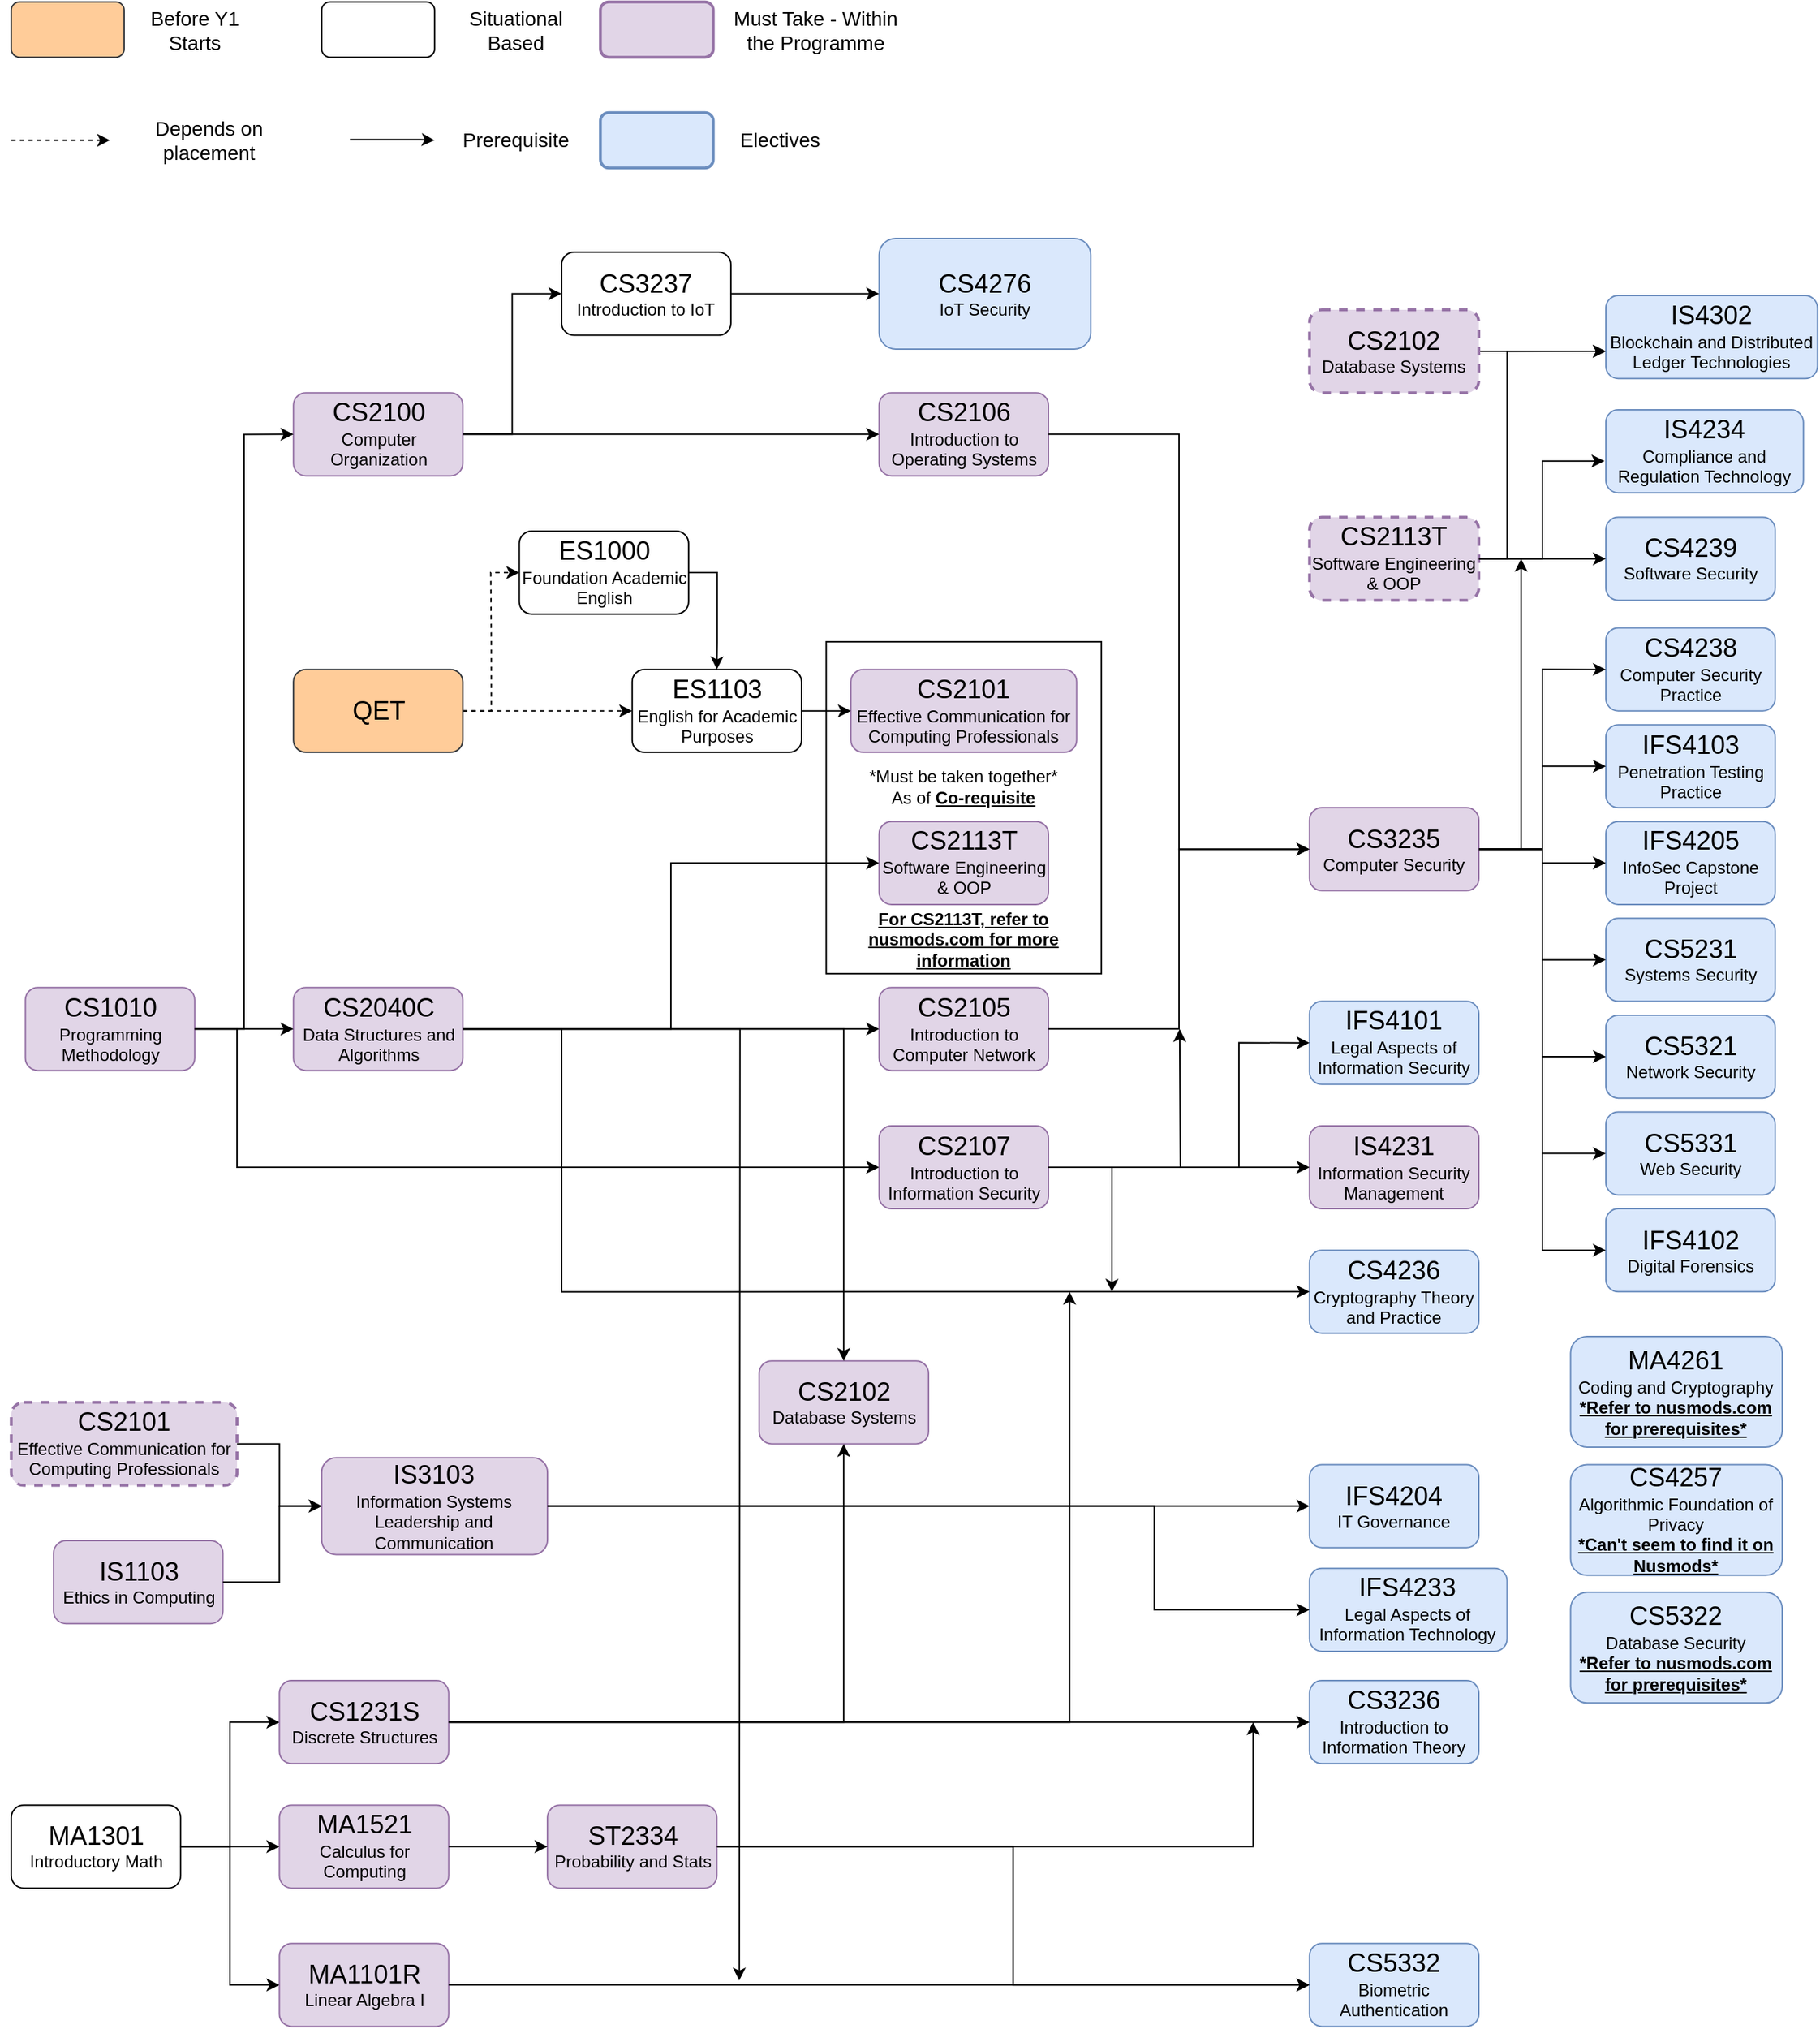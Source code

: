 <mxfile version="13.5.5" type="device"><diagram id="yVpr01QvEqYqDaxI91Rl" name="Page-1"><mxGraphModel dx="2272" dy="1894" grid="1" gridSize="10" guides="1" tooltips="1" connect="1" arrows="1" fold="1" page="1" pageScale="1" pageWidth="850" pageHeight="1100" math="0" shadow="0"><root><mxCell id="0"/><mxCell id="1" parent="0"/><mxCell id="YrVes_thrsDzoESMy91Z-22" value="" style="rounded=0;whiteSpace=wrap;html=1;" parent="1" vertex="1"><mxGeometry x="500.79" y="-127.55" width="192.771" height="232.453" as="geometry"/></mxCell><mxCell id="YrVes_thrsDzoESMy91Z-3" value="&lt;font&gt;&lt;span style=&quot;font-size: 18px&quot;&gt;CS1010&lt;/span&gt;&lt;br&gt;&lt;font style=&quot;font-size: 12px&quot;&gt;Programming Methodology&lt;/font&gt;&lt;br&gt;&lt;/font&gt;" style="rounded=1;whiteSpace=wrap;html=1;fillColor=#e1d5e7;strokeColor=#9673a6;" parent="1" vertex="1"><mxGeometry x="-60.224" y="114.588" width="118.629" height="58.113" as="geometry"/></mxCell><mxCell id="YrVes_thrsDzoESMy91Z-5" value="&lt;font&gt;&lt;span style=&quot;font-size: 18px&quot;&gt;MA1301&lt;/span&gt;&lt;br&gt;&lt;font style=&quot;font-size: 12px&quot;&gt;Introductory Math&lt;/font&gt;&lt;br&gt;&lt;/font&gt;" style="rounded=1;whiteSpace=wrap;html=1;" parent="1" vertex="1"><mxGeometry x="-70.11" y="687.231" width="118.629" height="58.113" as="geometry"/></mxCell><mxCell id="YrVes_thrsDzoESMy91Z-70" style="edgeStyle=orthogonalEdgeStyle;rounded=0;orthogonalLoop=1;jettySize=auto;html=1;exitX=1;exitY=0.5;exitDx=0;exitDy=0;" parent="1" source="YrVes_thrsDzoESMy91Z-6" edge="1"><mxGeometry relative="1" as="geometry"><mxPoint x="671.319" y="327.67" as="targetPoint"/><Array as="points"><mxPoint x="671" y="629"/></Array></mxGeometry></mxCell><mxCell id="YrVes_thrsDzoESMy91Z-6" value="&lt;font&gt;&lt;span style=&quot;font-size: 18px&quot;&gt;CS1231S&lt;br&gt;&lt;/span&gt;Discrete Structures&lt;br&gt;&lt;/font&gt;" style="rounded=1;whiteSpace=wrap;html=1;fillColor=#e1d5e7;strokeColor=#9673a6;" parent="1" vertex="1"><mxGeometry x="117.719" y="600.062" width="118.629" height="58.113" as="geometry"/></mxCell><mxCell id="YrVes_thrsDzoESMy91Z-59" style="edgeStyle=orthogonalEdgeStyle;rounded=0;orthogonalLoop=1;jettySize=auto;html=1;entryX=0;entryY=0.5;entryDx=0;entryDy=0;" parent="1" source="YrVes_thrsDzoESMy91Z-5" target="YrVes_thrsDzoESMy91Z-6" edge="1"><mxGeometry relative="1" as="geometry"/></mxCell><mxCell id="YrVes_thrsDzoESMy91Z-7" value="&lt;font&gt;&lt;span style=&quot;font-size: 18px&quot;&gt;MA1101R&lt;br&gt;&lt;/span&gt;Linear Algebra I&lt;br&gt;&lt;/font&gt;" style="rounded=1;whiteSpace=wrap;html=1;fillColor=#e1d5e7;strokeColor=#9673a6;" parent="1" vertex="1"><mxGeometry x="117.719" y="784.087" width="118.629" height="58.113" as="geometry"/></mxCell><mxCell id="YrVes_thrsDzoESMy91Z-60" style="edgeStyle=orthogonalEdgeStyle;rounded=0;orthogonalLoop=1;jettySize=auto;html=1;entryX=0;entryY=0.5;entryDx=0;entryDy=0;" parent="1" source="YrVes_thrsDzoESMy91Z-5" target="YrVes_thrsDzoESMy91Z-7" edge="1"><mxGeometry relative="1" as="geometry"/></mxCell><mxCell id="YrVes_thrsDzoESMy91Z-8" value="&lt;font&gt;&lt;span style=&quot;font-size: 18px&quot;&gt;MA1521&lt;br&gt;&lt;/span&gt;Calculus for Computing&lt;br&gt;&lt;/font&gt;" style="rounded=1;whiteSpace=wrap;html=1;fillColor=#e1d5e7;strokeColor=#9673a6;" parent="1" vertex="1"><mxGeometry x="117.719" y="687.231" width="118.629" height="58.113" as="geometry"/></mxCell><mxCell id="YrVes_thrsDzoESMy91Z-61" style="edgeStyle=orthogonalEdgeStyle;rounded=0;orthogonalLoop=1;jettySize=auto;html=1;entryX=0;entryY=0.5;entryDx=0;entryDy=0;" parent="1" source="YrVes_thrsDzoESMy91Z-5" target="YrVes_thrsDzoESMy91Z-8" edge="1"><mxGeometry relative="1" as="geometry"/></mxCell><mxCell id="YrVes_thrsDzoESMy91Z-66" style="edgeStyle=orthogonalEdgeStyle;rounded=0;orthogonalLoop=1;jettySize=auto;html=1;" parent="1" source="YrVes_thrsDzoESMy91Z-9" edge="1"><mxGeometry relative="1" as="geometry"><mxPoint x="799.833" y="629.118" as="targetPoint"/><Array as="points"><mxPoint x="799.833" y="716.288"/><mxPoint x="799.833" y="629.118"/></Array></mxGeometry></mxCell><mxCell id="YrVes_thrsDzoESMy91Z-9" value="&lt;font&gt;&lt;span style=&quot;font-size: 18px&quot;&gt;ST2334&lt;br&gt;&lt;/span&gt;Probability and Stats&lt;br&gt;&lt;/font&gt;" style="rounded=1;whiteSpace=wrap;html=1;fillColor=#e1d5e7;strokeColor=#9673a6;" parent="1" vertex="1"><mxGeometry x="305.547" y="687.231" width="118.629" height="58.113" as="geometry"/></mxCell><mxCell id="YrVes_thrsDzoESMy91Z-62" style="edgeStyle=orthogonalEdgeStyle;rounded=0;orthogonalLoop=1;jettySize=auto;html=1;entryX=0;entryY=0.5;entryDx=0;entryDy=0;" parent="1" source="YrVes_thrsDzoESMy91Z-8" target="YrVes_thrsDzoESMy91Z-9" edge="1"><mxGeometry relative="1" as="geometry"/></mxCell><mxCell id="YrVes_thrsDzoESMy91Z-11" value="&lt;font&gt;&lt;span style=&quot;font-size: 18px&quot;&gt;IS1103&lt;/span&gt;&lt;br&gt;&lt;font style=&quot;font-size: 12px&quot;&gt;Ethics in Computing&lt;/font&gt;&lt;br&gt;&lt;/font&gt;" style="rounded=1;whiteSpace=wrap;html=1;fillColor=#e1d5e7;strokeColor=#9673a6;" parent="1" vertex="1"><mxGeometry x="-40.453" y="502.01" width="118.629" height="58.113" as="geometry"/></mxCell><mxCell id="YrVes_thrsDzoESMy91Z-50" style="edgeStyle=orthogonalEdgeStyle;rounded=0;orthogonalLoop=1;jettySize=auto;html=1;" parent="1" source="YrVes_thrsDzoESMy91Z-12" edge="1"><mxGeometry relative="1" as="geometry"><mxPoint x="748.427" y="143.645" as="targetPoint"/></mxGeometry></mxCell><mxCell id="YrVes_thrsDzoESMy91Z-69" style="edgeStyle=orthogonalEdgeStyle;rounded=0;orthogonalLoop=1;jettySize=auto;html=1;" parent="1" source="YrVes_thrsDzoESMy91Z-12" edge="1"><mxGeometry relative="1" as="geometry"><mxPoint x="700.976" y="327.67" as="targetPoint"/><Array as="points"><mxPoint x="700.976" y="240.5"/></Array></mxGeometry></mxCell><mxCell id="YrVes_thrsDzoESMy91Z-12" value="&lt;font&gt;&lt;span style=&quot;font-size: 18px&quot;&gt;CS2107&lt;/span&gt;&lt;br&gt;&lt;font style=&quot;font-size: 12px&quot;&gt;Introduction to Information Security&lt;/font&gt;&lt;br&gt;&lt;/font&gt;" style="rounded=1;whiteSpace=wrap;html=1;fillColor=#e1d5e7;strokeColor=#9673a6;" parent="1" vertex="1"><mxGeometry x="537.861" y="211.444" width="118.629" height="58.113" as="geometry"/></mxCell><mxCell id="YrVes_thrsDzoESMy91Z-46" style="edgeStyle=orthogonalEdgeStyle;rounded=0;orthogonalLoop=1;jettySize=auto;html=1;entryX=0;entryY=0.5;entryDx=0;entryDy=0;" parent="1" source="YrVes_thrsDzoESMy91Z-3" target="YrVes_thrsDzoESMy91Z-12" edge="1"><mxGeometry relative="1" as="geometry"><Array as="points"><mxPoint x="88.061" y="143.645"/><mxPoint x="88.061" y="240.5"/></Array></mxGeometry></mxCell><mxCell id="3j98LmaS-S8kXMzRP9OV-1" style="edgeStyle=orthogonalEdgeStyle;rounded=0;orthogonalLoop=1;jettySize=auto;html=1;" parent="1" source="YrVes_thrsDzoESMy91Z-13" edge="1"><mxGeometry relative="1" as="geometry"><mxPoint x="439.89" y="810.06" as="targetPoint"/></mxGeometry></mxCell><mxCell id="YrVes_thrsDzoESMy91Z-13" value="&lt;font&gt;&lt;span style=&quot;font-size: 18px&quot;&gt;CS2040C&lt;/span&gt;&lt;br&gt;Data Structures and Algorithms&lt;br&gt;&lt;/font&gt;" style="rounded=1;whiteSpace=wrap;html=1;fillColor=#e1d5e7;strokeColor=#9673a6;" parent="1" vertex="1"><mxGeometry x="127.604" y="114.588" width="118.629" height="58.113" as="geometry"/></mxCell><mxCell id="YrVes_thrsDzoESMy91Z-18" style="edgeStyle=orthogonalEdgeStyle;rounded=0;orthogonalLoop=1;jettySize=auto;html=1;entryX=0;entryY=0.5;entryDx=0;entryDy=0;" parent="1" source="YrVes_thrsDzoESMy91Z-3" target="YrVes_thrsDzoESMy91Z-13" edge="1"><mxGeometry relative="1" as="geometry"/></mxCell><mxCell id="3j98LmaS-S8kXMzRP9OV-3" style="edgeStyle=orthogonalEdgeStyle;rounded=0;orthogonalLoop=1;jettySize=auto;html=1;entryX=0;entryY=0.5;entryDx=0;entryDy=0;" parent="1" source="YrVes_thrsDzoESMy91Z-14" target="3j98LmaS-S8kXMzRP9OV-2" edge="1"><mxGeometry relative="1" as="geometry"/></mxCell><mxCell id="YrVes_thrsDzoESMy91Z-14" value="&lt;font&gt;&lt;span style=&quot;font-size: 18px&quot;&gt;CS2100&lt;/span&gt;&lt;br&gt;Computer Organization&lt;br&gt;&lt;/font&gt;" style="rounded=1;whiteSpace=wrap;html=1;fillColor=#e1d5e7;strokeColor=#9673a6;" parent="1" vertex="1"><mxGeometry x="127.604" y="-301.89" width="118.629" height="58.113" as="geometry"/></mxCell><mxCell id="YrVes_thrsDzoESMy91Z-19" style="edgeStyle=orthogonalEdgeStyle;rounded=0;orthogonalLoop=1;jettySize=auto;html=1;entryX=0;entryY=0.5;entryDx=0;entryDy=0;" parent="1" source="YrVes_thrsDzoESMy91Z-3" target="YrVes_thrsDzoESMy91Z-14" edge="1"><mxGeometry relative="1" as="geometry"/></mxCell><mxCell id="YrVes_thrsDzoESMy91Z-15" value="&lt;font&gt;&lt;span style=&quot;font-size: 18px&quot;&gt;CS2102&lt;/span&gt;&lt;br&gt;Database Systems&lt;br&gt;&lt;/font&gt;" style="rounded=1;whiteSpace=wrap;html=1;fillColor=#e1d5e7;strokeColor=#9673a6;" parent="1" vertex="1"><mxGeometry x="453.833" y="376.098" width="118.629" height="58.113" as="geometry"/></mxCell><mxCell id="YrVes_thrsDzoESMy91Z-17" style="edgeStyle=orthogonalEdgeStyle;rounded=0;orthogonalLoop=1;jettySize=auto;html=1;" parent="1" source="YrVes_thrsDzoESMy91Z-6" target="YrVes_thrsDzoESMy91Z-15" edge="1"><mxGeometry relative="1" as="geometry"/></mxCell><mxCell id="YrVes_thrsDzoESMy91Z-16" style="edgeStyle=orthogonalEdgeStyle;rounded=0;orthogonalLoop=1;jettySize=auto;html=1;" parent="1" source="YrVes_thrsDzoESMy91Z-13" target="YrVes_thrsDzoESMy91Z-15" edge="1"><mxGeometry relative="1" as="geometry"/></mxCell><mxCell id="YrVes_thrsDzoESMy91Z-20" value="&lt;font&gt;&lt;span style=&quot;font-size: 18px&quot;&gt;CS2113T&lt;/span&gt;&lt;br&gt;Software Engineering &amp;amp; OOP&lt;br&gt;&lt;/font&gt;" style="rounded=1;whiteSpace=wrap;html=1;fillColor=#e1d5e7;strokeColor=#9673a6;" parent="1" vertex="1"><mxGeometry x="537.861" y="-1.638" width="118.629" height="58.113" as="geometry"/></mxCell><mxCell id="YrVes_thrsDzoESMy91Z-21" style="edgeStyle=orthogonalEdgeStyle;rounded=0;orthogonalLoop=1;jettySize=auto;html=1;entryX=0;entryY=0.5;entryDx=0;entryDy=0;" parent="1" source="YrVes_thrsDzoESMy91Z-13" target="YrVes_thrsDzoESMy91Z-20" edge="1"><mxGeometry relative="1" as="geometry"/></mxCell><mxCell id="YrVes_thrsDzoESMy91Z-23" value="*Must be taken together*&lt;br&gt;As of &lt;b&gt;&lt;u&gt;Co-requisite&lt;br&gt;&lt;/u&gt;&lt;/b&gt;" style="text;html=1;strokeColor=none;fillColor=none;align=center;verticalAlign=middle;whiteSpace=wrap;rounded=0;" parent="1" vertex="1"><mxGeometry x="523.033" y="-40.38" width="148.286" height="29.057" as="geometry"/></mxCell><mxCell id="YrVes_thrsDzoESMy91Z-24" value="&lt;font&gt;&lt;span style=&quot;font-size: 18px&quot;&gt;CS2101&lt;/span&gt;&lt;br&gt;Effective Communication for Computing Professionals&lt;br&gt;&lt;/font&gt;" style="rounded=1;whiteSpace=wrap;html=1;fillColor=#e1d5e7;strokeColor=#9673a6;" parent="1" vertex="1"><mxGeometry x="518.09" y="-108.179" width="158.171" height="58.113" as="geometry"/></mxCell><mxCell id="YrVes_thrsDzoESMy91Z-25" value="&lt;font&gt;&lt;span style=&quot;font-size: 18px&quot;&gt;ES1000&lt;/span&gt;&lt;br&gt;Foundation Academic English&lt;br&gt;&lt;/font&gt;" style="rounded=1;whiteSpace=wrap;html=1;" parent="1" vertex="1"><mxGeometry x="285.776" y="-205.034" width="118.629" height="58.113" as="geometry"/></mxCell><mxCell id="YrVes_thrsDzoESMy91Z-31" style="edgeStyle=orthogonalEdgeStyle;rounded=0;orthogonalLoop=1;jettySize=auto;html=1;entryX=0;entryY=0.5;entryDx=0;entryDy=0;exitX=1;exitY=0.5;exitDx=0;exitDy=0;" parent="1" source="YrVes_thrsDzoESMy91Z-26" target="YrVes_thrsDzoESMy91Z-24" edge="1"><mxGeometry relative="1" as="geometry"><mxPoint x="493.376" y="-79.122" as="sourcePoint"/></mxGeometry></mxCell><mxCell id="YrVes_thrsDzoESMy91Z-26" value="&lt;font&gt;&lt;span style=&quot;font-size: 18px&quot;&gt;ES1103&lt;/span&gt;&lt;br&gt;English for Academic Purposes&lt;br&gt;&lt;/font&gt;" style="rounded=1;whiteSpace=wrap;html=1;" parent="1" vertex="1"><mxGeometry x="364.861" y="-108.179" width="118.629" height="58.113" as="geometry"/></mxCell><mxCell id="YrVes_thrsDzoESMy91Z-30" style="edgeStyle=orthogonalEdgeStyle;rounded=0;orthogonalLoop=1;jettySize=auto;html=1;entryX=0.5;entryY=0;entryDx=0;entryDy=0;exitX=1;exitY=0.5;exitDx=0;exitDy=0;" parent="1" source="YrVes_thrsDzoESMy91Z-25" target="YrVes_thrsDzoESMy91Z-26" edge="1"><mxGeometry relative="1" as="geometry"/></mxCell><mxCell id="YrVes_thrsDzoESMy91Z-28" style="edgeStyle=orthogonalEdgeStyle;rounded=0;orthogonalLoop=1;jettySize=auto;html=1;entryX=0;entryY=0.5;entryDx=0;entryDy=0;dashed=1;" parent="1" source="YrVes_thrsDzoESMy91Z-27" target="YrVes_thrsDzoESMy91Z-25" edge="1"><mxGeometry relative="1" as="geometry"/></mxCell><mxCell id="YrVes_thrsDzoESMy91Z-29" style="edgeStyle=orthogonalEdgeStyle;rounded=0;orthogonalLoop=1;jettySize=auto;html=1;dashed=1;" parent="1" source="YrVes_thrsDzoESMy91Z-27" target="YrVes_thrsDzoESMy91Z-26" edge="1"><mxGeometry relative="1" as="geometry"/></mxCell><mxCell id="YrVes_thrsDzoESMy91Z-27" value="&lt;font&gt;&lt;span style=&quot;font-size: 18px&quot;&gt;QET&lt;/span&gt;&lt;br&gt;&lt;/font&gt;" style="rounded=1;whiteSpace=wrap;html=1;fillColor=#ffcc99;strokeColor=#36393d;" parent="1" vertex="1"><mxGeometry x="127.604" y="-108.179" width="118.629" height="58.113" as="geometry"/></mxCell><mxCell id="YrVes_thrsDzoESMy91Z-32" value="&lt;b&gt;&lt;u&gt;For CS2113T, refer to nusmods.com for more information&lt;br&gt;&lt;/u&gt;&lt;/b&gt;" style="text;html=1;strokeColor=none;fillColor=none;align=center;verticalAlign=middle;whiteSpace=wrap;rounded=0;" parent="1" vertex="1"><mxGeometry x="523.033" y="66.161" width="148.286" height="29.057" as="geometry"/></mxCell><mxCell id="YrVes_thrsDzoESMy91Z-34" value="&lt;font&gt;&lt;span style=&quot;font-size: 18px&quot;&gt;CS2105&lt;/span&gt;&lt;br&gt;Introduction to Computer Network&lt;br&gt;&lt;/font&gt;" style="rounded=1;whiteSpace=wrap;html=1;fillColor=#e1d5e7;strokeColor=#9673a6;" parent="1" vertex="1"><mxGeometry x="537.861" y="114.588" width="118.629" height="58.113" as="geometry"/></mxCell><mxCell id="YrVes_thrsDzoESMy91Z-35" style="edgeStyle=orthogonalEdgeStyle;rounded=0;orthogonalLoop=1;jettySize=auto;html=1;entryX=0;entryY=0.5;entryDx=0;entryDy=0;" parent="1" source="YrVes_thrsDzoESMy91Z-13" target="YrVes_thrsDzoESMy91Z-34" edge="1"><mxGeometry relative="1" as="geometry"/></mxCell><mxCell id="YrVes_thrsDzoESMy91Z-36" value="&lt;font&gt;&lt;span style=&quot;font-size: 18px&quot;&gt;CS2106&lt;/span&gt;&lt;br&gt;Introduction to Operating Systems&lt;br&gt;&lt;/font&gt;" style="rounded=1;whiteSpace=wrap;html=1;fillColor=#e1d5e7;strokeColor=#9673a6;" parent="1" vertex="1"><mxGeometry x="537.861" y="-301.89" width="118.629" height="58.113" as="geometry"/></mxCell><mxCell id="YrVes_thrsDzoESMy91Z-37" style="edgeStyle=orthogonalEdgeStyle;rounded=0;orthogonalLoop=1;jettySize=auto;html=1;entryX=0;entryY=0.5;entryDx=0;entryDy=0;" parent="1" source="YrVes_thrsDzoESMy91Z-14" target="YrVes_thrsDzoESMy91Z-36" edge="1"><mxGeometry relative="1" as="geometry"/></mxCell><mxCell id="YrVes_thrsDzoESMy91Z-38" value="&lt;font&gt;&lt;span style=&quot;font-size: 18px&quot;&gt;CS2101&lt;/span&gt;&lt;br&gt;Effective Communication for Computing Professionals&lt;br&gt;&lt;/font&gt;" style="rounded=1;whiteSpace=wrap;html=1;dashed=1;strokeWidth=2;fillColor=#e1d5e7;strokeColor=#9673a6;" parent="1" vertex="1"><mxGeometry x="-70.11" y="405.154" width="158.171" height="58.113" as="geometry"/></mxCell><mxCell id="YrVes_thrsDzoESMy91Z-39" value="&lt;font&gt;&lt;span style=&quot;font-size: 18px&quot;&gt;IS3103&lt;/span&gt;&lt;br&gt;Information Systems Leadership and Communication&lt;br&gt;&lt;/font&gt;" style="rounded=1;whiteSpace=wrap;html=1;strokeWidth=1;fillColor=#e1d5e7;strokeColor=#9673a6;" parent="1" vertex="1"><mxGeometry x="147.376" y="443.896" width="158.171" height="67.799" as="geometry"/></mxCell><mxCell id="YrVes_thrsDzoESMy91Z-41" style="edgeStyle=orthogonalEdgeStyle;rounded=0;orthogonalLoop=1;jettySize=auto;html=1;entryX=0;entryY=0.5;entryDx=0;entryDy=0;" parent="1" source="YrVes_thrsDzoESMy91Z-11" target="YrVes_thrsDzoESMy91Z-39" edge="1"><mxGeometry relative="1" as="geometry"><Array as="points"><mxPoint x="117.719" y="531.066"/><mxPoint x="117.719" y="477.796"/></Array></mxGeometry></mxCell><mxCell id="YrVes_thrsDzoESMy91Z-40" style="edgeStyle=orthogonalEdgeStyle;rounded=0;orthogonalLoop=1;jettySize=auto;html=1;entryX=0;entryY=0.5;entryDx=0;entryDy=0;" parent="1" source="YrVes_thrsDzoESMy91Z-38" target="YrVes_thrsDzoESMy91Z-39" edge="1"><mxGeometry relative="1" as="geometry"/></mxCell><mxCell id="YrVes_thrsDzoESMy91Z-42" style="edgeStyle=orthogonalEdgeStyle;rounded=0;orthogonalLoop=1;jettySize=auto;html=1;dashed=1;" parent="1" edge="1"><mxGeometry relative="1" as="geometry"><mxPoint x="-70.114" y="-478.805" as="sourcePoint"/><mxPoint x="-0.914" y="-478.805" as="targetPoint"/></mxGeometry></mxCell><mxCell id="YrVes_thrsDzoESMy91Z-43" value="&lt;span style=&quot;font-size: 14px&quot;&gt;Depends on placement&lt;/span&gt;" style="text;html=1;strokeColor=none;fillColor=none;align=center;verticalAlign=middle;whiteSpace=wrap;rounded=0;" parent="1" vertex="1"><mxGeometry x="8.971" y="-498.176" width="118.629" height="38.742" as="geometry"/></mxCell><mxCell id="YrVes_thrsDzoESMy91Z-44" style="edgeStyle=orthogonalEdgeStyle;rounded=0;orthogonalLoop=1;jettySize=auto;html=1;" parent="1" edge="1"><mxGeometry relative="1" as="geometry"><mxPoint x="167.143" y="-479.289" as="sourcePoint"/><mxPoint x="226.457" y="-478.805" as="targetPoint"/><Array as="points"><mxPoint x="216.571" y="-478.805"/><mxPoint x="216.571" y="-478.805"/></Array></mxGeometry></mxCell><mxCell id="YrVes_thrsDzoESMy91Z-45" value="&lt;span style=&quot;font-size: 14px&quot;&gt;Prerequisite&lt;/span&gt;" style="text;html=1;strokeColor=none;fillColor=none;align=center;verticalAlign=middle;whiteSpace=wrap;rounded=0;" parent="1" vertex="1"><mxGeometry x="223.986" y="-498.176" width="118.629" height="38.742" as="geometry"/></mxCell><mxCell id="YrVes_thrsDzoESMy91Z-75" style="edgeStyle=orthogonalEdgeStyle;rounded=0;orthogonalLoop=1;jettySize=auto;html=1;" parent="1" source="YrVes_thrsDzoESMy91Z-47" edge="1"><mxGeometry relative="1" as="geometry"><mxPoint x="987.661" y="-185.663" as="targetPoint"/><Array as="points"><mxPoint x="987.661" y="17.733"/><mxPoint x="987.661" y="-185.663"/></Array></mxGeometry></mxCell><mxCell id="YrVes_thrsDzoESMy91Z-47" value="&lt;font&gt;&lt;span style=&quot;font-size: 18px&quot;&gt;CS3235&lt;/span&gt;&lt;br&gt;Computer Security&lt;br&gt;&lt;/font&gt;" style="rounded=1;whiteSpace=wrap;html=1;fillColor=#e1d5e7;strokeColor=#9673a6;" parent="1" vertex="1"><mxGeometry x="839.376" y="-11.324" width="118.629" height="58.113" as="geometry"/></mxCell><mxCell id="YrVes_thrsDzoESMy91Z-49" style="edgeStyle=orthogonalEdgeStyle;rounded=0;orthogonalLoop=1;jettySize=auto;html=1;entryX=0;entryY=0.5;entryDx=0;entryDy=0;" parent="1" source="YrVes_thrsDzoESMy91Z-34" target="YrVes_thrsDzoESMy91Z-47" edge="1"><mxGeometry relative="1" as="geometry"/></mxCell><mxCell id="YrVes_thrsDzoESMy91Z-48" style="edgeStyle=orthogonalEdgeStyle;rounded=0;orthogonalLoop=1;jettySize=auto;html=1;entryX=0;entryY=0.5;entryDx=0;entryDy=0;" parent="1" source="YrVes_thrsDzoESMy91Z-36" target="YrVes_thrsDzoESMy91Z-47" edge="1"><mxGeometry relative="1" as="geometry"/></mxCell><mxCell id="YrVes_thrsDzoESMy91Z-51" value="&lt;font&gt;&lt;span style=&quot;font-size: 18px&quot;&gt;CS4238&lt;/span&gt;&lt;br&gt;Computer Security Practice&lt;br&gt;&lt;/font&gt;" style="rounded=1;whiteSpace=wrap;html=1;fillColor=#dae8fc;strokeColor=#6c8ebf;" parent="1" vertex="1"><mxGeometry x="1046.976" y="-137.236" width="118.629" height="58.113" as="geometry"/></mxCell><mxCell id="YrVes_thrsDzoESMy91Z-54" style="edgeStyle=orthogonalEdgeStyle;rounded=0;orthogonalLoop=1;jettySize=auto;html=1;entryX=0;entryY=0.5;entryDx=0;entryDy=0;" parent="1" source="YrVes_thrsDzoESMy91Z-47" target="YrVes_thrsDzoESMy91Z-51" edge="1"><mxGeometry relative="1" as="geometry"/></mxCell><mxCell id="YrVes_thrsDzoESMy91Z-52" value="&lt;font&gt;&lt;span style=&quot;font-size: 18px&quot;&gt;IFS4103&lt;/span&gt;&lt;br&gt;Penetration Testing Practice&lt;br&gt;&lt;/font&gt;" style="rounded=1;whiteSpace=wrap;html=1;fillColor=#dae8fc;strokeColor=#6c8ebf;" parent="1" vertex="1"><mxGeometry x="1046.976" y="-69.437" width="118.629" height="58.113" as="geometry"/></mxCell><mxCell id="YrVes_thrsDzoESMy91Z-55" style="edgeStyle=orthogonalEdgeStyle;rounded=0;orthogonalLoop=1;jettySize=auto;html=1;entryX=0;entryY=0.5;entryDx=0;entryDy=0;" parent="1" source="YrVes_thrsDzoESMy91Z-47" target="YrVes_thrsDzoESMy91Z-52" edge="1"><mxGeometry relative="1" as="geometry"/></mxCell><mxCell id="YrVes_thrsDzoESMy91Z-53" value="&lt;font&gt;&lt;span style=&quot;font-size: 18px&quot;&gt;IFS4205&lt;/span&gt;&lt;br&gt;InfoSec Capstone Project&lt;br&gt;&lt;/font&gt;" style="rounded=1;whiteSpace=wrap;html=1;fillColor=#dae8fc;strokeColor=#6c8ebf;" parent="1" vertex="1"><mxGeometry x="1046.976" y="-1.638" width="118.629" height="58.113" as="geometry"/></mxCell><mxCell id="YrVes_thrsDzoESMy91Z-56" style="edgeStyle=orthogonalEdgeStyle;rounded=0;orthogonalLoop=1;jettySize=auto;html=1;entryX=0;entryY=0.5;entryDx=0;entryDy=0;" parent="1" source="YrVes_thrsDzoESMy91Z-47" target="YrVes_thrsDzoESMy91Z-53" edge="1"><mxGeometry relative="1" as="geometry"/></mxCell><mxCell id="YrVes_thrsDzoESMy91Z-57" value="&lt;font&gt;&lt;span style=&quot;font-size: 18px&quot;&gt;IS4231&lt;/span&gt;&lt;br&gt;Information Security Management&lt;br&gt;&lt;/font&gt;" style="rounded=1;whiteSpace=wrap;html=1;fillColor=#e1d5e7;strokeColor=#9673a6;" parent="1" vertex="1"><mxGeometry x="839.376" y="211.444" width="118.629" height="58.113" as="geometry"/></mxCell><mxCell id="YrVes_thrsDzoESMy91Z-58" style="edgeStyle=orthogonalEdgeStyle;rounded=0;orthogonalLoop=1;jettySize=auto;html=1;entryX=0;entryY=0.5;entryDx=0;entryDy=0;" parent="1" source="YrVes_thrsDzoESMy91Z-12" target="YrVes_thrsDzoESMy91Z-57" edge="1"><mxGeometry relative="1" as="geometry"/></mxCell><mxCell id="YrVes_thrsDzoESMy91Z-64" value="&lt;font&gt;&lt;span style=&quot;font-size: 18px&quot;&gt;CS3236&lt;br&gt;&lt;/span&gt;Introduction to Information Theory&lt;br&gt;&lt;/font&gt;" style="rounded=1;whiteSpace=wrap;html=1;fillColor=#dae8fc;strokeColor=#6c8ebf;" parent="1" vertex="1"><mxGeometry x="839.376" y="600.062" width="118.629" height="58.113" as="geometry"/></mxCell><mxCell id="YrVes_thrsDzoESMy91Z-65" style="edgeStyle=orthogonalEdgeStyle;rounded=0;orthogonalLoop=1;jettySize=auto;html=1;entryX=0;entryY=0.5;entryDx=0;entryDy=0;" parent="1" source="YrVes_thrsDzoESMy91Z-6" target="YrVes_thrsDzoESMy91Z-64" edge="1"><mxGeometry relative="1" as="geometry"/></mxCell><mxCell id="YrVes_thrsDzoESMy91Z-67" value="&lt;font&gt;&lt;span style=&quot;font-size: 18px&quot;&gt;CS4236&lt;br&gt;&lt;/span&gt;Cryptography Theory and Practice&lt;br&gt;&lt;/font&gt;" style="rounded=1;whiteSpace=wrap;html=1;fillColor=#dae8fc;strokeColor=#6c8ebf;" parent="1" vertex="1"><mxGeometry x="839.376" y="298.613" width="118.629" height="58.113" as="geometry"/></mxCell><mxCell id="YrVes_thrsDzoESMy91Z-68" style="edgeStyle=orthogonalEdgeStyle;rounded=0;orthogonalLoop=1;jettySize=auto;html=1;entryX=0;entryY=0.5;entryDx=0;entryDy=0;" parent="1" source="YrVes_thrsDzoESMy91Z-13" target="YrVes_thrsDzoESMy91Z-67" edge="1"><mxGeometry relative="1" as="geometry"><Array as="points"><mxPoint x="315.433" y="143.645"/><mxPoint x="315.433" y="327.67"/></Array></mxGeometry></mxCell><mxCell id="YrVes_thrsDzoESMy91Z-71" value="&lt;font&gt;&lt;span style=&quot;font-size: 18px&quot;&gt;MA4261&lt;br&gt;&lt;/span&gt;Coding and Cryptography&lt;br&gt;&lt;b&gt;&lt;u&gt;*Refer to nusmods.com for prerequisites*&lt;/u&gt;&lt;/b&gt;&lt;br&gt;&lt;/font&gt;" style="rounded=1;whiteSpace=wrap;html=1;fillColor=#dae8fc;strokeColor=#6c8ebf;" parent="1" vertex="1"><mxGeometry x="1022.257" y="358.991" width="148.286" height="77.484" as="geometry"/></mxCell><mxCell id="YrVes_thrsDzoESMy91Z-72" value="&lt;font&gt;&lt;span style=&quot;font-size: 18px&quot;&gt;CS2113T&lt;/span&gt;&lt;br&gt;Software Engineering &amp;amp; OOP&lt;br&gt;&lt;/font&gt;" style="rounded=1;whiteSpace=wrap;html=1;dashed=1;strokeWidth=2;fillColor=#e1d5e7;strokeColor=#9673a6;" parent="1" vertex="1"><mxGeometry x="839.376" y="-214.72" width="118.629" height="58.113" as="geometry"/></mxCell><mxCell id="YrVes_thrsDzoESMy91Z-73" value="&lt;font&gt;&lt;span style=&quot;font-size: 18px&quot;&gt;CS4239&lt;/span&gt;&lt;br&gt;Software Security&lt;br&gt;&lt;/font&gt;" style="rounded=1;whiteSpace=wrap;html=1;fillColor=#dae8fc;strokeColor=#6c8ebf;" parent="1" vertex="1"><mxGeometry x="1046.976" y="-214.72" width="118.629" height="58.113" as="geometry"/></mxCell><mxCell id="YrVes_thrsDzoESMy91Z-74" style="edgeStyle=orthogonalEdgeStyle;rounded=0;orthogonalLoop=1;jettySize=auto;html=1;entryX=0;entryY=0.5;entryDx=0;entryDy=0;" parent="1" source="YrVes_thrsDzoESMy91Z-72" target="YrVes_thrsDzoESMy91Z-73" edge="1"><mxGeometry relative="1" as="geometry"/></mxCell><mxCell id="YrVes_thrsDzoESMy91Z-76" value="&lt;font&gt;&lt;span style=&quot;font-size: 18px&quot;&gt;CS4257&lt;br&gt;&lt;/span&gt;Algorithmic Foundation of Privacy&lt;br&gt;&lt;b&gt;&lt;u&gt;*Can't seem to find it on Nusmods*&lt;/u&gt;&lt;/b&gt;&lt;br&gt;&lt;/font&gt;" style="rounded=1;whiteSpace=wrap;html=1;fillColor=#dae8fc;strokeColor=#6c8ebf;" parent="1" vertex="1"><mxGeometry x="1022.257" y="448.742" width="148.286" height="77.484" as="geometry"/></mxCell><mxCell id="YrVes_thrsDzoESMy91Z-77" value="&lt;font&gt;&lt;span style=&quot;font-size: 18px&quot;&gt;CS4276&lt;br&gt;&lt;/span&gt;IoT Security&lt;br&gt;&lt;/font&gt;" style="rounded=1;whiteSpace=wrap;html=1;fillColor=#dae8fc;strokeColor=#6c8ebf;" parent="1" vertex="1"><mxGeometry x="537.864" y="-410.003" width="148.286" height="77.484" as="geometry"/></mxCell><mxCell id="YrVes_thrsDzoESMy91Z-78" value="&lt;font&gt;&lt;span style=&quot;font-size: 18px&quot;&gt;CS5231&lt;br&gt;&lt;/span&gt;Systems Security&lt;br&gt;&lt;/font&gt;" style="rounded=1;whiteSpace=wrap;html=1;fillColor=#dae8fc;strokeColor=#6c8ebf;" parent="1" vertex="1"><mxGeometry x="1046.976" y="66.161" width="118.629" height="58.113" as="geometry"/></mxCell><mxCell id="YrVes_thrsDzoESMy91Z-79" style="edgeStyle=orthogonalEdgeStyle;rounded=0;orthogonalLoop=1;jettySize=auto;html=1;entryX=0;entryY=0.5;entryDx=0;entryDy=0;" parent="1" source="YrVes_thrsDzoESMy91Z-47" target="YrVes_thrsDzoESMy91Z-78" edge="1"><mxGeometry relative="1" as="geometry"/></mxCell><mxCell id="YrVes_thrsDzoESMy91Z-80" value="&lt;font&gt;&lt;span style=&quot;font-size: 18px&quot;&gt;CS5321&lt;br&gt;&lt;/span&gt;Network Security&lt;br&gt;&lt;/font&gt;" style="rounded=1;whiteSpace=wrap;html=1;fillColor=#dae8fc;strokeColor=#6c8ebf;" parent="1" vertex="1"><mxGeometry x="1046.976" y="133.959" width="118.629" height="58.113" as="geometry"/></mxCell><mxCell id="YrVes_thrsDzoESMy91Z-81" style="edgeStyle=orthogonalEdgeStyle;rounded=0;orthogonalLoop=1;jettySize=auto;html=1;entryX=0;entryY=0.5;entryDx=0;entryDy=0;" parent="1" source="YrVes_thrsDzoESMy91Z-47" target="YrVes_thrsDzoESMy91Z-80" edge="1"><mxGeometry relative="1" as="geometry"/></mxCell><mxCell id="YrVes_thrsDzoESMy91Z-83" value="&lt;font&gt;&lt;span style=&quot;font-size: 18px&quot;&gt;CS5322&lt;br&gt;&lt;/span&gt;Database Security&lt;br&gt;&lt;b&gt;&lt;u&gt;*Refer to nusmods.com for prerequisites*&lt;/u&gt;&lt;/b&gt;&lt;br&gt;&lt;/font&gt;" style="rounded=1;whiteSpace=wrap;html=1;fillColor=#dae8fc;strokeColor=#6c8ebf;" parent="1" vertex="1"><mxGeometry x="1022.254" y="538.177" width="148.286" height="77.484" as="geometry"/></mxCell><mxCell id="YrVes_thrsDzoESMy91Z-84" value="&lt;font&gt;&lt;span style=&quot;font-size: 18px&quot;&gt;CS5331&lt;br&gt;&lt;/span&gt;Web Security&lt;br&gt;&lt;/font&gt;" style="rounded=1;whiteSpace=wrap;html=1;fillColor=#dae8fc;strokeColor=#6c8ebf;" parent="1" vertex="1"><mxGeometry x="1046.976" y="201.758" width="118.629" height="58.113" as="geometry"/></mxCell><mxCell id="YrVes_thrsDzoESMy91Z-85" style="edgeStyle=orthogonalEdgeStyle;rounded=0;orthogonalLoop=1;jettySize=auto;html=1;entryX=0;entryY=0.5;entryDx=0;entryDy=0;" parent="1" source="YrVes_thrsDzoESMy91Z-47" target="YrVes_thrsDzoESMy91Z-84" edge="1"><mxGeometry relative="1" as="geometry"/></mxCell><mxCell id="YrVes_thrsDzoESMy91Z-86" value="&lt;font&gt;&lt;span style=&quot;font-size: 18px&quot;&gt;CS5332&lt;br&gt;&lt;/span&gt;Biometric Authentication&lt;br&gt;&lt;/font&gt;" style="rounded=1;whiteSpace=wrap;html=1;fillColor=#dae8fc;strokeColor=#6c8ebf;" parent="1" vertex="1"><mxGeometry x="839.376" y="784.087" width="118.629" height="58.113" as="geometry"/></mxCell><mxCell id="YrVes_thrsDzoESMy91Z-87" style="edgeStyle=orthogonalEdgeStyle;rounded=0;orthogonalLoop=1;jettySize=auto;html=1;entryX=0;entryY=0.5;entryDx=0;entryDy=0;" parent="1" source="YrVes_thrsDzoESMy91Z-9" target="YrVes_thrsDzoESMy91Z-86" edge="1"><mxGeometry relative="1" as="geometry"><mxPoint x="735.576" y="813.143" as="targetPoint"/></mxGeometry></mxCell><mxCell id="YrVes_thrsDzoESMy91Z-88" style="edgeStyle=orthogonalEdgeStyle;rounded=0;orthogonalLoop=1;jettySize=auto;html=1;entryX=0;entryY=0.5;entryDx=0;entryDy=0;" parent="1" source="YrVes_thrsDzoESMy91Z-7" target="YrVes_thrsDzoESMy91Z-86" edge="1"><mxGeometry relative="1" as="geometry"><Array as="points"><mxPoint x="829.89" y="813.2"/></Array></mxGeometry></mxCell><mxCell id="YrVes_thrsDzoESMy91Z-90" value="&lt;font&gt;&lt;span style=&quot;font-size: 18px&quot;&gt;IFS4101&lt;br&gt;&lt;/span&gt;Legal Aspects of Information Security&lt;br&gt;&lt;/font&gt;" style="rounded=1;whiteSpace=wrap;html=1;fillColor=#dae8fc;strokeColor=#6c8ebf;" parent="1" vertex="1"><mxGeometry x="839.376" y="124.274" width="118.629" height="58.113" as="geometry"/></mxCell><mxCell id="YrVes_thrsDzoESMy91Z-91" style="edgeStyle=orthogonalEdgeStyle;rounded=0;orthogonalLoop=1;jettySize=auto;html=1;entryX=0;entryY=0.5;entryDx=0;entryDy=0;" parent="1" source="YrVes_thrsDzoESMy91Z-12" target="YrVes_thrsDzoESMy91Z-90" edge="1"><mxGeometry relative="1" as="geometry"><Array as="points"><mxPoint x="789.947" y="240.5"/><mxPoint x="789.947" y="153.33"/></Array></mxGeometry></mxCell><mxCell id="YrVes_thrsDzoESMy91Z-92" value="&lt;font&gt;&lt;span style=&quot;font-size: 18px&quot;&gt;IFS4102&lt;br&gt;&lt;/span&gt;Digital Forensics&lt;br&gt;&lt;/font&gt;" style="rounded=1;whiteSpace=wrap;html=1;fillColor=#dae8fc;strokeColor=#6c8ebf;" parent="1" vertex="1"><mxGeometry x="1046.976" y="269.557" width="118.629" height="58.113" as="geometry"/></mxCell><mxCell id="YrVes_thrsDzoESMy91Z-93" style="edgeStyle=orthogonalEdgeStyle;rounded=0;orthogonalLoop=1;jettySize=auto;html=1;entryX=0;entryY=0.5;entryDx=0;entryDy=0;" parent="1" source="YrVes_thrsDzoESMy91Z-47" target="YrVes_thrsDzoESMy91Z-92" edge="1"><mxGeometry relative="1" as="geometry"/></mxCell><mxCell id="YrVes_thrsDzoESMy91Z-95" value="&lt;font&gt;&lt;span style=&quot;font-size: 18px&quot;&gt;IFS4204&lt;br&gt;&lt;/span&gt;IT Governance&lt;br&gt;&lt;/font&gt;" style="rounded=1;whiteSpace=wrap;html=1;fillColor=#dae8fc;strokeColor=#6c8ebf;" parent="1" vertex="1"><mxGeometry x="839.376" y="448.739" width="118.629" height="58.113" as="geometry"/></mxCell><mxCell id="YrVes_thrsDzoESMy91Z-96" style="edgeStyle=orthogonalEdgeStyle;rounded=0;orthogonalLoop=1;jettySize=auto;html=1;" parent="1" source="YrVes_thrsDzoESMy91Z-39" target="YrVes_thrsDzoESMy91Z-95" edge="1"><mxGeometry relative="1" as="geometry"/></mxCell><mxCell id="YrVes_thrsDzoESMy91Z-97" value="&lt;font&gt;&lt;span style=&quot;font-size: 18px&quot;&gt;IFS4233&lt;br&gt;&lt;/span&gt;Legal Aspects of Information Technology&lt;br&gt;&lt;/font&gt;" style="rounded=1;whiteSpace=wrap;html=1;fillColor=#dae8fc;strokeColor=#6c8ebf;" parent="1" vertex="1"><mxGeometry x="839.376" y="521.381" width="138.4" height="58.113" as="geometry"/></mxCell><mxCell id="YrVes_thrsDzoESMy91Z-98" style="edgeStyle=orthogonalEdgeStyle;rounded=0;orthogonalLoop=1;jettySize=auto;html=1;entryX=0;entryY=0.5;entryDx=0;entryDy=0;" parent="1" source="YrVes_thrsDzoESMy91Z-39" target="YrVes_thrsDzoESMy91Z-97" edge="1"><mxGeometry relative="1" as="geometry"><Array as="points"><mxPoint x="730.633" y="477.796"/><mxPoint x="730.633" y="550.437"/></Array></mxGeometry></mxCell><mxCell id="YrVes_thrsDzoESMy91Z-99" value="&lt;font&gt;&lt;span style=&quot;font-size: 18px&quot;&gt;IS4234&lt;br&gt;&lt;/span&gt;Compliance and Regulation Technology&lt;br&gt;&lt;/font&gt;" style="rounded=1;whiteSpace=wrap;html=1;fillColor=#dae8fc;strokeColor=#6c8ebf;" parent="1" vertex="1"><mxGeometry x="1046.976" y="-290.004" width="138.4" height="58.113" as="geometry"/></mxCell><mxCell id="YrVes_thrsDzoESMy91Z-100" style="edgeStyle=orthogonalEdgeStyle;rounded=0;orthogonalLoop=1;jettySize=auto;html=1;entryX=-0.007;entryY=0.618;entryDx=0;entryDy=0;entryPerimeter=0;" parent="1" source="YrVes_thrsDzoESMy91Z-72" target="YrVes_thrsDzoESMy91Z-99" edge="1"><mxGeometry relative="1" as="geometry"><mxPoint x="1046.976" y="-263.148" as="targetPoint"/></mxGeometry></mxCell><mxCell id="YrVes_thrsDzoESMy91Z-102" style="edgeStyle=orthogonalEdgeStyle;rounded=0;orthogonalLoop=1;jettySize=auto;html=1;" parent="1" source="YrVes_thrsDzoESMy91Z-101" edge="1"><mxGeometry relative="1" as="geometry"><mxPoint x="1046.976" y="-330.946" as="targetPoint"/></mxGeometry></mxCell><mxCell id="YrVes_thrsDzoESMy91Z-101" value="&lt;font&gt;&lt;span style=&quot;font-size: 18px&quot;&gt;CS2102&lt;/span&gt;&lt;br&gt;Database Systems&lt;br&gt;&lt;/font&gt;" style="rounded=1;whiteSpace=wrap;html=1;dashed=1;strokeWidth=2;fillColor=#e1d5e7;strokeColor=#9673a6;" parent="1" vertex="1"><mxGeometry x="839.376" y="-360.003" width="118.629" height="58.113" as="geometry"/></mxCell><mxCell id="YrVes_thrsDzoESMy91Z-103" value="&lt;font&gt;&lt;span style=&quot;font-size: 18px&quot;&gt;IS4302&lt;br&gt;&lt;/span&gt;Blockchain and Distributed Ledger Technologies&lt;br&gt;&lt;/font&gt;" style="rounded=1;whiteSpace=wrap;html=1;fillColor=#dae8fc;strokeColor=#6c8ebf;" parent="1" vertex="1"><mxGeometry x="1046.976" y="-370.003" width="148.286" height="58.113" as="geometry"/></mxCell><mxCell id="YrVes_thrsDzoESMy91Z-104" style="edgeStyle=orthogonalEdgeStyle;rounded=0;orthogonalLoop=1;jettySize=auto;html=1;entryX=0;entryY=0.5;entryDx=0;entryDy=0;" parent="1" source="YrVes_thrsDzoESMy91Z-72" edge="1"><mxGeometry relative="1" as="geometry"><Array as="points"><mxPoint x="977.776" y="-185.663"/><mxPoint x="977.776" y="-330.946"/></Array><mxPoint x="1046.976" y="-330.946" as="targetPoint"/></mxGeometry></mxCell><mxCell id="YrVes_thrsDzoESMy91Z-105" value="&lt;font&gt;&lt;br&gt;&lt;/font&gt;" style="rounded=1;whiteSpace=wrap;html=1;fillColor=#ffcc99;strokeColor=#36393d;" parent="1" vertex="1"><mxGeometry x="-70.114" y="-575.66" width="79.086" height="38.742" as="geometry"/></mxCell><mxCell id="YrVes_thrsDzoESMy91Z-106" value="&lt;span style=&quot;font-size: 14px&quot;&gt;Before Y1 Starts&lt;/span&gt;" style="text;html=1;strokeColor=none;fillColor=none;align=center;verticalAlign=middle;whiteSpace=wrap;rounded=0;" parent="1" vertex="1"><mxGeometry x="8.971" y="-575.66" width="98.857" height="38.742" as="geometry"/></mxCell><mxCell id="YrVes_thrsDzoESMy91Z-107" value="&lt;font&gt;&lt;br&gt;&lt;/font&gt;" style="rounded=1;whiteSpace=wrap;html=1;" parent="1" vertex="1"><mxGeometry x="147.371" y="-575.66" width="79.086" height="38.742" as="geometry"/></mxCell><mxCell id="YrVes_thrsDzoESMy91Z-109" value="&lt;font&gt;&lt;br&gt;&lt;/font&gt;" style="rounded=1;whiteSpace=wrap;html=1;strokeWidth=2;fillColor=#e1d5e7;strokeColor=#9673a6;" parent="1" vertex="1"><mxGeometry x="342.614" y="-575.66" width="79.086" height="38.742" as="geometry"/></mxCell><mxCell id="YrVes_thrsDzoESMy91Z-110" value="&lt;span style=&quot;font-size: 14px&quot;&gt;Must Take - Within the Programme&lt;/span&gt;" style="text;html=1;strokeColor=none;fillColor=none;align=center;verticalAlign=middle;whiteSpace=wrap;rounded=0;" parent="1" vertex="1"><mxGeometry x="434.057" y="-575.66" width="118.629" height="38.742" as="geometry"/></mxCell><mxCell id="YrVes_thrsDzoESMy91Z-112" value="&lt;span style=&quot;font-size: 14px&quot;&gt;Electives&lt;/span&gt;" style="text;html=1;strokeColor=none;fillColor=none;align=center;verticalAlign=middle;whiteSpace=wrap;rounded=0;" parent="1" vertex="1"><mxGeometry x="434.057" y="-498.176" width="69.2" height="38.742" as="geometry"/></mxCell><mxCell id="YrVes_thrsDzoESMy91Z-113" value="&lt;span style=&quot;font-size: 14px&quot;&gt;Situational Based&lt;br&gt;&lt;/span&gt;" style="text;html=1;strokeColor=none;fillColor=none;align=center;verticalAlign=middle;whiteSpace=wrap;rounded=0;" parent="1" vertex="1"><mxGeometry x="237.579" y="-575.66" width="91.443" height="38.742" as="geometry"/></mxCell><mxCell id="YrVes_thrsDzoESMy91Z-114" value="&lt;font&gt;&lt;br&gt;&lt;/font&gt;" style="rounded=1;whiteSpace=wrap;html=1;strokeWidth=2;fillColor=#dae8fc;strokeColor=#6c8ebf;" parent="1" vertex="1"><mxGeometry x="342.614" y="-498.176" width="79.086" height="38.742" as="geometry"/></mxCell><mxCell id="3j98LmaS-S8kXMzRP9OV-4" style="edgeStyle=orthogonalEdgeStyle;rounded=0;orthogonalLoop=1;jettySize=auto;html=1;entryX=0;entryY=0.5;entryDx=0;entryDy=0;" parent="1" source="3j98LmaS-S8kXMzRP9OV-2" target="YrVes_thrsDzoESMy91Z-77" edge="1"><mxGeometry relative="1" as="geometry"/></mxCell><mxCell id="3j98LmaS-S8kXMzRP9OV-2" value="&lt;font&gt;&lt;span style=&quot;font-size: 18px&quot;&gt;CS3237&lt;/span&gt;&lt;br&gt;Introduction to IoT&lt;br&gt;&lt;/font&gt;" style="rounded=1;whiteSpace=wrap;html=1;" parent="1" vertex="1"><mxGeometry x="315.426" y="-400.314" width="118.629" height="58.113" as="geometry"/></mxCell></root></mxGraphModel></diagram></mxfile>